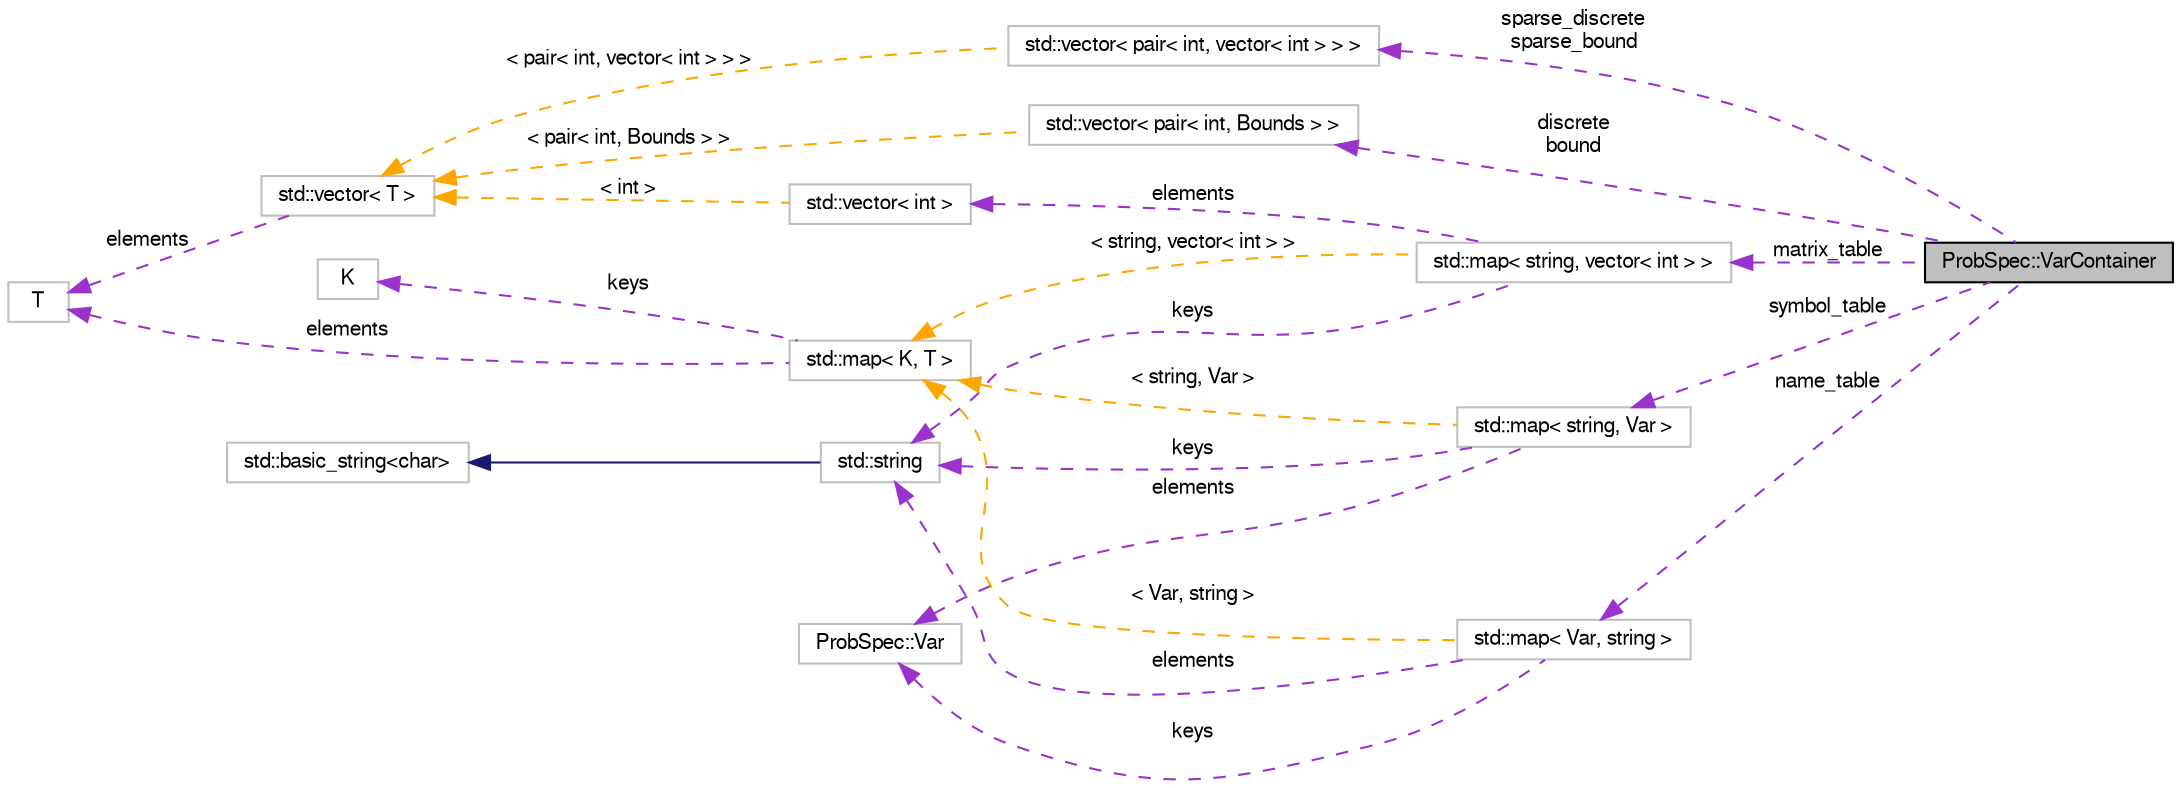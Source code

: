 digraph G
{
  edge [fontname="FreeSans",fontsize="10",labelfontname="FreeSans",labelfontsize="10"];
  node [fontname="FreeSans",fontsize="10",shape=record];
  rankdir=LR;
  Node1 [label="ProbSpec::VarContainer",height=0.2,width=0.4,color="black", fillcolor="grey75", style="filled" fontcolor="black"];
  Node2 -> Node1 [dir=back,color="darkorchid3",fontsize="10",style="dashed",label="discrete\nbound",fontname="FreeSans"];
  Node2 [label="std::vector\< pair\< int, Bounds \> \>",height=0.2,width=0.4,color="grey75", fillcolor="white", style="filled"];
  Node3 -> Node2 [dir=back,color="orange",fontsize="10",style="dashed",label="\< pair\< int, Bounds \> \>",fontname="FreeSans"];
  Node3 [label="std::vector\< T \>",height=0.2,width=0.4,color="grey75", fillcolor="white", style="filled",tooltip="STL class."];
  Node4 -> Node3 [dir=back,color="darkorchid3",fontsize="10",style="dashed",label="elements",fontname="FreeSans"];
  Node4 [label="T",height=0.2,width=0.4,color="grey75", fillcolor="white", style="filled"];
  Node5 -> Node1 [dir=back,color="darkorchid3",fontsize="10",style="dashed",label="matrix_table",fontname="FreeSans"];
  Node5 [label="std::map\< string, vector\< int \> \>",height=0.2,width=0.4,color="grey75", fillcolor="white", style="filled"];
  Node6 -> Node5 [dir=back,color="darkorchid3",fontsize="10",style="dashed",label="keys",fontname="FreeSans"];
  Node6 [label="std::string",height=0.2,width=0.4,color="grey75", fillcolor="white", style="filled",tooltip="STL class."];
  Node7 -> Node6 [dir=back,color="midnightblue",fontsize="10",style="solid",fontname="FreeSans"];
  Node7 [label="std::basic_string\<char\>",height=0.2,width=0.4,color="grey75", fillcolor="white", style="filled",tooltip="STL class."];
  Node8 -> Node5 [dir=back,color="darkorchid3",fontsize="10",style="dashed",label="elements",fontname="FreeSans"];
  Node8 [label="std::vector\< int \>",height=0.2,width=0.4,color="grey75", fillcolor="white", style="filled"];
  Node3 -> Node8 [dir=back,color="orange",fontsize="10",style="dashed",label="\< int \>",fontname="FreeSans"];
  Node9 -> Node5 [dir=back,color="orange",fontsize="10",style="dashed",label="\< string, vector\< int \> \>",fontname="FreeSans"];
  Node9 [label="std::map\< K, T \>",height=0.2,width=0.4,color="grey75", fillcolor="white", style="filled",tooltip="STL class."];
  Node10 -> Node9 [dir=back,color="darkorchid3",fontsize="10",style="dashed",label="keys",fontname="FreeSans"];
  Node10 [label="K",height=0.2,width=0.4,color="grey75", fillcolor="white", style="filled"];
  Node4 -> Node9 [dir=back,color="darkorchid3",fontsize="10",style="dashed",label="elements",fontname="FreeSans"];
  Node11 -> Node1 [dir=back,color="darkorchid3",fontsize="10",style="dashed",label="sparse_discrete\nsparse_bound",fontname="FreeSans"];
  Node11 [label="std::vector\< pair\< int, vector\< int \> \> \>",height=0.2,width=0.4,color="grey75", fillcolor="white", style="filled"];
  Node3 -> Node11 [dir=back,color="orange",fontsize="10",style="dashed",label="\< pair\< int, vector\< int \> \> \>",fontname="FreeSans"];
  Node12 -> Node1 [dir=back,color="darkorchid3",fontsize="10",style="dashed",label="name_table",fontname="FreeSans"];
  Node12 [label="std::map\< Var, string \>",height=0.2,width=0.4,color="grey75", fillcolor="white", style="filled"];
  Node6 -> Node12 [dir=back,color="darkorchid3",fontsize="10",style="dashed",label="elements",fontname="FreeSans"];
  Node13 -> Node12 [dir=back,color="darkorchid3",fontsize="10",style="dashed",label="keys",fontname="FreeSans"];
  Node13 [label="ProbSpec::Var",height=0.2,width=0.4,color="grey75", fillcolor="white", style="filled"];
  Node9 -> Node12 [dir=back,color="orange",fontsize="10",style="dashed",label="\< Var, string \>",fontname="FreeSans"];
  Node14 -> Node1 [dir=back,color="darkorchid3",fontsize="10",style="dashed",label="symbol_table",fontname="FreeSans"];
  Node14 [label="std::map\< string, Var \>",height=0.2,width=0.4,color="grey75", fillcolor="white", style="filled"];
  Node6 -> Node14 [dir=back,color="darkorchid3",fontsize="10",style="dashed",label="keys",fontname="FreeSans"];
  Node13 -> Node14 [dir=back,color="darkorchid3",fontsize="10",style="dashed",label="elements",fontname="FreeSans"];
  Node9 -> Node14 [dir=back,color="orange",fontsize="10",style="dashed",label="\< string, Var \>",fontname="FreeSans"];
}

